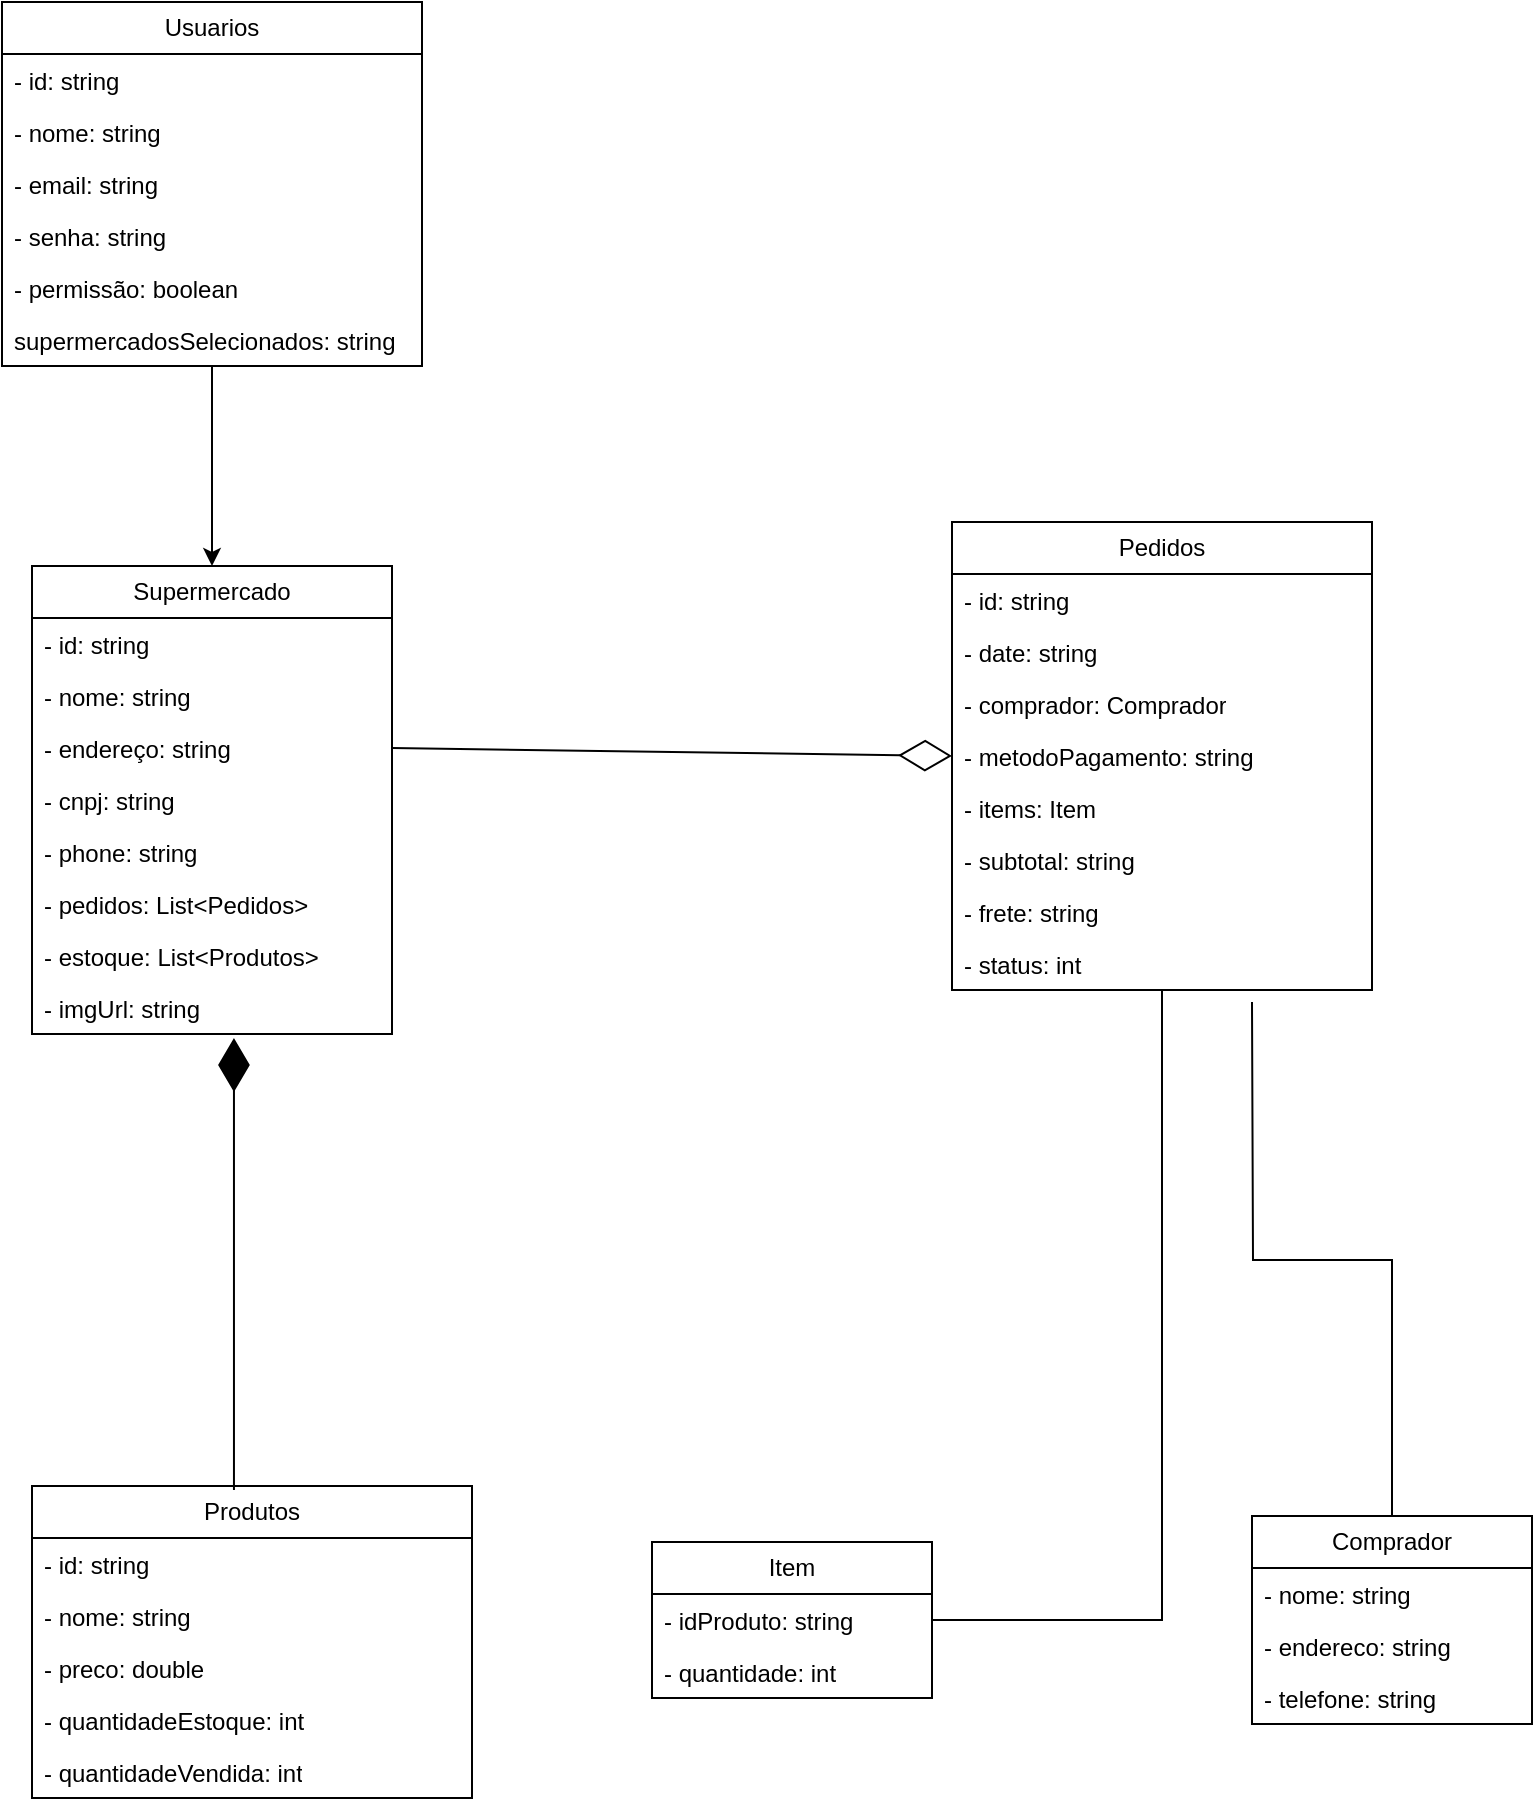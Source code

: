 <mxfile version="22.0.8" type="device">
  <diagram name="Página-1" id="wLR0lV6m7DhB7rDfFLwv">
    <mxGraphModel dx="2385" dy="1465" grid="1" gridSize="10" guides="1" tooltips="1" connect="1" arrows="1" fold="1" page="1" pageScale="1" pageWidth="827" pageHeight="1169" math="0" shadow="0">
      <root>
        <mxCell id="0" />
        <mxCell id="1" parent="0" />
        <mxCell id="L6JFzWwIyAiSuaU2oxK0-1" value="Supermercado" style="swimlane;fontStyle=0;childLayout=stackLayout;horizontal=1;startSize=26;fillColor=none;horizontalStack=0;resizeParent=1;resizeParentMax=0;resizeLast=0;collapsible=1;marginBottom=0;whiteSpace=wrap;html=1;" vertex="1" parent="1">
          <mxGeometry x="70" y="302" width="180" height="234" as="geometry">
            <mxRectangle x="80" y="80" width="120" height="30" as="alternateBounds" />
          </mxGeometry>
        </mxCell>
        <mxCell id="L6JFzWwIyAiSuaU2oxK0-2" value="- id: string" style="text;strokeColor=none;fillColor=none;align=left;verticalAlign=top;spacingLeft=4;spacingRight=4;overflow=hidden;rotatable=0;points=[[0,0.5],[1,0.5]];portConstraint=eastwest;whiteSpace=wrap;html=1;" vertex="1" parent="L6JFzWwIyAiSuaU2oxK0-1">
          <mxGeometry y="26" width="180" height="26" as="geometry" />
        </mxCell>
        <mxCell id="L6JFzWwIyAiSuaU2oxK0-3" value="- nome: string" style="text;strokeColor=none;fillColor=none;align=left;verticalAlign=top;spacingLeft=4;spacingRight=4;overflow=hidden;rotatable=0;points=[[0,0.5],[1,0.5]];portConstraint=eastwest;whiteSpace=wrap;html=1;" vertex="1" parent="L6JFzWwIyAiSuaU2oxK0-1">
          <mxGeometry y="52" width="180" height="26" as="geometry" />
        </mxCell>
        <mxCell id="L6JFzWwIyAiSuaU2oxK0-4" value="- endereço: string" style="text;strokeColor=none;fillColor=none;align=left;verticalAlign=top;spacingLeft=4;spacingRight=4;overflow=hidden;rotatable=0;points=[[0,0.5],[1,0.5]];portConstraint=eastwest;whiteSpace=wrap;html=1;" vertex="1" parent="L6JFzWwIyAiSuaU2oxK0-1">
          <mxGeometry y="78" width="180" height="26" as="geometry" />
        </mxCell>
        <mxCell id="L6JFzWwIyAiSuaU2oxK0-17" value="- cnpj: string" style="text;strokeColor=none;fillColor=none;align=left;verticalAlign=top;spacingLeft=4;spacingRight=4;overflow=hidden;rotatable=0;points=[[0,0.5],[1,0.5]];portConstraint=eastwest;whiteSpace=wrap;html=1;" vertex="1" parent="L6JFzWwIyAiSuaU2oxK0-1">
          <mxGeometry y="104" width="180" height="26" as="geometry" />
        </mxCell>
        <mxCell id="L6JFzWwIyAiSuaU2oxK0-18" value="- phone: string" style="text;strokeColor=none;fillColor=none;align=left;verticalAlign=top;spacingLeft=4;spacingRight=4;overflow=hidden;rotatable=0;points=[[0,0.5],[1,0.5]];portConstraint=eastwest;whiteSpace=wrap;html=1;" vertex="1" parent="L6JFzWwIyAiSuaU2oxK0-1">
          <mxGeometry y="130" width="180" height="26" as="geometry" />
        </mxCell>
        <mxCell id="L6JFzWwIyAiSuaU2oxK0-20" value="- pedidos: List&amp;lt;Pedidos&amp;gt;" style="text;strokeColor=none;fillColor=none;align=left;verticalAlign=top;spacingLeft=4;spacingRight=4;overflow=hidden;rotatable=0;points=[[0,0.5],[1,0.5]];portConstraint=eastwest;whiteSpace=wrap;html=1;" vertex="1" parent="L6JFzWwIyAiSuaU2oxK0-1">
          <mxGeometry y="156" width="180" height="26" as="geometry" />
        </mxCell>
        <mxCell id="L6JFzWwIyAiSuaU2oxK0-19" value="- estoque: List&amp;lt;Produtos&amp;gt;" style="text;strokeColor=none;fillColor=none;align=left;verticalAlign=top;spacingLeft=4;spacingRight=4;overflow=hidden;rotatable=0;points=[[0,0.5],[1,0.5]];portConstraint=eastwest;whiteSpace=wrap;html=1;" vertex="1" parent="L6JFzWwIyAiSuaU2oxK0-1">
          <mxGeometry y="182" width="180" height="26" as="geometry" />
        </mxCell>
        <mxCell id="L6JFzWwIyAiSuaU2oxK0-21" value="- imgUrl: string" style="text;strokeColor=none;fillColor=none;align=left;verticalAlign=top;spacingLeft=4;spacingRight=4;overflow=hidden;rotatable=0;points=[[0,0.5],[1,0.5]];portConstraint=eastwest;whiteSpace=wrap;html=1;" vertex="1" parent="L6JFzWwIyAiSuaU2oxK0-1">
          <mxGeometry y="208" width="180" height="26" as="geometry" />
        </mxCell>
        <mxCell id="L6JFzWwIyAiSuaU2oxK0-5" value="Pedidos" style="swimlane;fontStyle=0;childLayout=stackLayout;horizontal=1;startSize=26;fillColor=none;horizontalStack=0;resizeParent=1;resizeParentMax=0;resizeLast=0;collapsible=1;marginBottom=0;whiteSpace=wrap;html=1;" vertex="1" parent="1">
          <mxGeometry x="530" y="280" width="210" height="234" as="geometry" />
        </mxCell>
        <mxCell id="L6JFzWwIyAiSuaU2oxK0-6" value="- id: string" style="text;strokeColor=none;fillColor=none;align=left;verticalAlign=top;spacingLeft=4;spacingRight=4;overflow=hidden;rotatable=0;points=[[0,0.5],[1,0.5]];portConstraint=eastwest;whiteSpace=wrap;html=1;" vertex="1" parent="L6JFzWwIyAiSuaU2oxK0-5">
          <mxGeometry y="26" width="210" height="26" as="geometry" />
        </mxCell>
        <mxCell id="L6JFzWwIyAiSuaU2oxK0-29" value="- date: string" style="text;strokeColor=none;fillColor=none;align=left;verticalAlign=top;spacingLeft=4;spacingRight=4;overflow=hidden;rotatable=0;points=[[0,0.5],[1,0.5]];portConstraint=eastwest;whiteSpace=wrap;html=1;" vertex="1" parent="L6JFzWwIyAiSuaU2oxK0-5">
          <mxGeometry y="52" width="210" height="26" as="geometry" />
        </mxCell>
        <mxCell id="L6JFzWwIyAiSuaU2oxK0-7" value="- comprador: Comprador" style="text;strokeColor=none;fillColor=none;align=left;verticalAlign=top;spacingLeft=4;spacingRight=4;overflow=hidden;rotatable=0;points=[[0,0.5],[1,0.5]];portConstraint=eastwest;whiteSpace=wrap;html=1;" vertex="1" parent="L6JFzWwIyAiSuaU2oxK0-5">
          <mxGeometry y="78" width="210" height="26" as="geometry" />
        </mxCell>
        <mxCell id="L6JFzWwIyAiSuaU2oxK0-28" value="- metodoPagamento: string" style="text;strokeColor=none;fillColor=none;align=left;verticalAlign=top;spacingLeft=4;spacingRight=4;overflow=hidden;rotatable=0;points=[[0,0.5],[1,0.5]];portConstraint=eastwest;whiteSpace=wrap;html=1;" vertex="1" parent="L6JFzWwIyAiSuaU2oxK0-5">
          <mxGeometry y="104" width="210" height="26" as="geometry" />
        </mxCell>
        <mxCell id="L6JFzWwIyAiSuaU2oxK0-27" value="- items: Item" style="text;strokeColor=none;fillColor=none;align=left;verticalAlign=top;spacingLeft=4;spacingRight=4;overflow=hidden;rotatable=0;points=[[0,0.5],[1,0.5]];portConstraint=eastwest;whiteSpace=wrap;html=1;" vertex="1" parent="L6JFzWwIyAiSuaU2oxK0-5">
          <mxGeometry y="130" width="210" height="26" as="geometry" />
        </mxCell>
        <mxCell id="L6JFzWwIyAiSuaU2oxK0-26" value="- subtotal: string" style="text;strokeColor=none;fillColor=none;align=left;verticalAlign=top;spacingLeft=4;spacingRight=4;overflow=hidden;rotatable=0;points=[[0,0.5],[1,0.5]];portConstraint=eastwest;whiteSpace=wrap;html=1;" vertex="1" parent="L6JFzWwIyAiSuaU2oxK0-5">
          <mxGeometry y="156" width="210" height="26" as="geometry" />
        </mxCell>
        <mxCell id="L6JFzWwIyAiSuaU2oxK0-25" value="- frete: string" style="text;strokeColor=none;fillColor=none;align=left;verticalAlign=top;spacingLeft=4;spacingRight=4;overflow=hidden;rotatable=0;points=[[0,0.5],[1,0.5]];portConstraint=eastwest;whiteSpace=wrap;html=1;" vertex="1" parent="L6JFzWwIyAiSuaU2oxK0-5">
          <mxGeometry y="182" width="210" height="26" as="geometry" />
        </mxCell>
        <mxCell id="L6JFzWwIyAiSuaU2oxK0-8" value="- status: int" style="text;strokeColor=none;fillColor=none;align=left;verticalAlign=top;spacingLeft=4;spacingRight=4;overflow=hidden;rotatable=0;points=[[0,0.5],[1,0.5]];portConstraint=eastwest;whiteSpace=wrap;html=1;" vertex="1" parent="L6JFzWwIyAiSuaU2oxK0-5">
          <mxGeometry y="208" width="210" height="26" as="geometry" />
        </mxCell>
        <mxCell id="L6JFzWwIyAiSuaU2oxK0-9" value="Produtos" style="swimlane;fontStyle=0;childLayout=stackLayout;horizontal=1;startSize=26;fillColor=none;horizontalStack=0;resizeParent=1;resizeParentMax=0;resizeLast=0;collapsible=1;marginBottom=0;whiteSpace=wrap;html=1;" vertex="1" parent="1">
          <mxGeometry x="70" y="762" width="220" height="156" as="geometry" />
        </mxCell>
        <mxCell id="L6JFzWwIyAiSuaU2oxK0-10" value="- id: string" style="text;strokeColor=none;fillColor=none;align=left;verticalAlign=top;spacingLeft=4;spacingRight=4;overflow=hidden;rotatable=0;points=[[0,0.5],[1,0.5]];portConstraint=eastwest;whiteSpace=wrap;html=1;" vertex="1" parent="L6JFzWwIyAiSuaU2oxK0-9">
          <mxGeometry y="26" width="220" height="26" as="geometry" />
        </mxCell>
        <mxCell id="L6JFzWwIyAiSuaU2oxK0-30" value="- nome: string" style="text;strokeColor=none;fillColor=none;align=left;verticalAlign=top;spacingLeft=4;spacingRight=4;overflow=hidden;rotatable=0;points=[[0,0.5],[1,0.5]];portConstraint=eastwest;whiteSpace=wrap;html=1;" vertex="1" parent="L6JFzWwIyAiSuaU2oxK0-9">
          <mxGeometry y="52" width="220" height="26" as="geometry" />
        </mxCell>
        <mxCell id="L6JFzWwIyAiSuaU2oxK0-11" value="- preco: double" style="text;strokeColor=none;fillColor=none;align=left;verticalAlign=top;spacingLeft=4;spacingRight=4;overflow=hidden;rotatable=0;points=[[0,0.5],[1,0.5]];portConstraint=eastwest;whiteSpace=wrap;html=1;" vertex="1" parent="L6JFzWwIyAiSuaU2oxK0-9">
          <mxGeometry y="78" width="220" height="26" as="geometry" />
        </mxCell>
        <mxCell id="L6JFzWwIyAiSuaU2oxK0-31" value="- quantidadeEstoque: int" style="text;strokeColor=none;fillColor=none;align=left;verticalAlign=top;spacingLeft=4;spacingRight=4;overflow=hidden;rotatable=0;points=[[0,0.5],[1,0.5]];portConstraint=eastwest;whiteSpace=wrap;html=1;" vertex="1" parent="L6JFzWwIyAiSuaU2oxK0-9">
          <mxGeometry y="104" width="220" height="26" as="geometry" />
        </mxCell>
        <mxCell id="L6JFzWwIyAiSuaU2oxK0-12" value="- quantidadeVendida: int" style="text;strokeColor=none;fillColor=none;align=left;verticalAlign=top;spacingLeft=4;spacingRight=4;overflow=hidden;rotatable=0;points=[[0,0.5],[1,0.5]];portConstraint=eastwest;whiteSpace=wrap;html=1;" vertex="1" parent="L6JFzWwIyAiSuaU2oxK0-9">
          <mxGeometry y="130" width="220" height="26" as="geometry" />
        </mxCell>
        <mxCell id="L6JFzWwIyAiSuaU2oxK0-44" style="edgeStyle=orthogonalEdgeStyle;rounded=0;orthogonalLoop=1;jettySize=auto;html=1;entryX=0.5;entryY=0;entryDx=0;entryDy=0;" edge="1" parent="1" source="L6JFzWwIyAiSuaU2oxK0-13" target="L6JFzWwIyAiSuaU2oxK0-1">
          <mxGeometry relative="1" as="geometry" />
        </mxCell>
        <mxCell id="L6JFzWwIyAiSuaU2oxK0-13" value="Usuarios" style="swimlane;fontStyle=0;childLayout=stackLayout;horizontal=1;startSize=26;fillColor=none;horizontalStack=0;resizeParent=1;resizeParentMax=0;resizeLast=0;collapsible=1;marginBottom=0;whiteSpace=wrap;html=1;" vertex="1" parent="1">
          <mxGeometry x="55" y="20" width="210" height="182" as="geometry" />
        </mxCell>
        <mxCell id="L6JFzWwIyAiSuaU2oxK0-14" value="- id: string" style="text;strokeColor=none;fillColor=none;align=left;verticalAlign=top;spacingLeft=4;spacingRight=4;overflow=hidden;rotatable=0;points=[[0,0.5],[1,0.5]];portConstraint=eastwest;whiteSpace=wrap;html=1;" vertex="1" parent="L6JFzWwIyAiSuaU2oxK0-13">
          <mxGeometry y="26" width="210" height="26" as="geometry" />
        </mxCell>
        <mxCell id="L6JFzWwIyAiSuaU2oxK0-15" value="- nome: string" style="text;strokeColor=none;fillColor=none;align=left;verticalAlign=top;spacingLeft=4;spacingRight=4;overflow=hidden;rotatable=0;points=[[0,0.5],[1,0.5]];portConstraint=eastwest;whiteSpace=wrap;html=1;" vertex="1" parent="L6JFzWwIyAiSuaU2oxK0-13">
          <mxGeometry y="52" width="210" height="26" as="geometry" />
        </mxCell>
        <mxCell id="L6JFzWwIyAiSuaU2oxK0-22" value="- email: string" style="text;strokeColor=none;fillColor=none;align=left;verticalAlign=top;spacingLeft=4;spacingRight=4;overflow=hidden;rotatable=0;points=[[0,0.5],[1,0.5]];portConstraint=eastwest;whiteSpace=wrap;html=1;" vertex="1" parent="L6JFzWwIyAiSuaU2oxK0-13">
          <mxGeometry y="78" width="210" height="26" as="geometry" />
        </mxCell>
        <mxCell id="L6JFzWwIyAiSuaU2oxK0-16" value="- senha: string" style="text;strokeColor=none;fillColor=none;align=left;verticalAlign=top;spacingLeft=4;spacingRight=4;overflow=hidden;rotatable=0;points=[[0,0.5],[1,0.5]];portConstraint=eastwest;whiteSpace=wrap;html=1;" vertex="1" parent="L6JFzWwIyAiSuaU2oxK0-13">
          <mxGeometry y="104" width="210" height="26" as="geometry" />
        </mxCell>
        <mxCell id="L6JFzWwIyAiSuaU2oxK0-23" value="- permissão: boolean" style="text;strokeColor=none;fillColor=none;align=left;verticalAlign=top;spacingLeft=4;spacingRight=4;overflow=hidden;rotatable=0;points=[[0,0.5],[1,0.5]];portConstraint=eastwest;whiteSpace=wrap;html=1;" vertex="1" parent="L6JFzWwIyAiSuaU2oxK0-13">
          <mxGeometry y="130" width="210" height="26" as="geometry" />
        </mxCell>
        <mxCell id="L6JFzWwIyAiSuaU2oxK0-24" value="supermercadosSelecionados: string" style="text;strokeColor=none;fillColor=none;align=left;verticalAlign=top;spacingLeft=4;spacingRight=4;overflow=hidden;rotatable=0;points=[[0,0.5],[1,0.5]];portConstraint=eastwest;whiteSpace=wrap;html=1;" vertex="1" parent="L6JFzWwIyAiSuaU2oxK0-13">
          <mxGeometry y="156" width="210" height="26" as="geometry" />
        </mxCell>
        <mxCell id="L6JFzWwIyAiSuaU2oxK0-43" style="edgeStyle=orthogonalEdgeStyle;rounded=0;orthogonalLoop=1;jettySize=auto;html=1;endArrow=none;endFill=0;" edge="1" parent="1" source="L6JFzWwIyAiSuaU2oxK0-32">
          <mxGeometry relative="1" as="geometry">
            <mxPoint x="680" y="520" as="targetPoint" />
          </mxGeometry>
        </mxCell>
        <mxCell id="L6JFzWwIyAiSuaU2oxK0-32" value="Comprador" style="swimlane;fontStyle=0;childLayout=stackLayout;horizontal=1;startSize=26;fillColor=none;horizontalStack=0;resizeParent=1;resizeParentMax=0;resizeLast=0;collapsible=1;marginBottom=0;whiteSpace=wrap;html=1;" vertex="1" parent="1">
          <mxGeometry x="680" y="777" width="140" height="104" as="geometry" />
        </mxCell>
        <mxCell id="L6JFzWwIyAiSuaU2oxK0-33" value="- nome: string" style="text;strokeColor=none;fillColor=none;align=left;verticalAlign=top;spacingLeft=4;spacingRight=4;overflow=hidden;rotatable=0;points=[[0,0.5],[1,0.5]];portConstraint=eastwest;whiteSpace=wrap;html=1;" vertex="1" parent="L6JFzWwIyAiSuaU2oxK0-32">
          <mxGeometry y="26" width="140" height="26" as="geometry" />
        </mxCell>
        <mxCell id="L6JFzWwIyAiSuaU2oxK0-34" value="- endereco: string" style="text;strokeColor=none;fillColor=none;align=left;verticalAlign=top;spacingLeft=4;spacingRight=4;overflow=hidden;rotatable=0;points=[[0,0.5],[1,0.5]];portConstraint=eastwest;whiteSpace=wrap;html=1;" vertex="1" parent="L6JFzWwIyAiSuaU2oxK0-32">
          <mxGeometry y="52" width="140" height="26" as="geometry" />
        </mxCell>
        <mxCell id="L6JFzWwIyAiSuaU2oxK0-35" value="- telefone: string" style="text;strokeColor=none;fillColor=none;align=left;verticalAlign=top;spacingLeft=4;spacingRight=4;overflow=hidden;rotatable=0;points=[[0,0.5],[1,0.5]];portConstraint=eastwest;whiteSpace=wrap;html=1;" vertex="1" parent="L6JFzWwIyAiSuaU2oxK0-32">
          <mxGeometry y="78" width="140" height="26" as="geometry" />
        </mxCell>
        <mxCell id="L6JFzWwIyAiSuaU2oxK0-42" style="edgeStyle=orthogonalEdgeStyle;rounded=0;orthogonalLoop=1;jettySize=auto;html=1;entryX=0.5;entryY=1;entryDx=0;entryDy=0;endArrow=none;endFill=0;" edge="1" parent="1" source="L6JFzWwIyAiSuaU2oxK0-36" target="L6JFzWwIyAiSuaU2oxK0-5">
          <mxGeometry relative="1" as="geometry" />
        </mxCell>
        <mxCell id="L6JFzWwIyAiSuaU2oxK0-36" value="Item" style="swimlane;fontStyle=0;childLayout=stackLayout;horizontal=1;startSize=26;fillColor=none;horizontalStack=0;resizeParent=1;resizeParentMax=0;resizeLast=0;collapsible=1;marginBottom=0;whiteSpace=wrap;html=1;" vertex="1" parent="1">
          <mxGeometry x="380" y="790" width="140" height="78" as="geometry" />
        </mxCell>
        <mxCell id="L6JFzWwIyAiSuaU2oxK0-37" value="- idProduto: string" style="text;strokeColor=none;fillColor=none;align=left;verticalAlign=top;spacingLeft=4;spacingRight=4;overflow=hidden;rotatable=0;points=[[0,0.5],[1,0.5]];portConstraint=eastwest;whiteSpace=wrap;html=1;" vertex="1" parent="L6JFzWwIyAiSuaU2oxK0-36">
          <mxGeometry y="26" width="140" height="26" as="geometry" />
        </mxCell>
        <mxCell id="L6JFzWwIyAiSuaU2oxK0-38" value="- quantidade: int" style="text;strokeColor=none;fillColor=none;align=left;verticalAlign=top;spacingLeft=4;spacingRight=4;overflow=hidden;rotatable=0;points=[[0,0.5],[1,0.5]];portConstraint=eastwest;whiteSpace=wrap;html=1;" vertex="1" parent="L6JFzWwIyAiSuaU2oxK0-36">
          <mxGeometry y="52" width="140" height="26" as="geometry" />
        </mxCell>
        <mxCell id="L6JFzWwIyAiSuaU2oxK0-40" value="" style="endArrow=diamondThin;endFill=1;endSize=24;html=1;rounded=0;exitX=0.459;exitY=0.013;exitDx=0;exitDy=0;exitPerimeter=0;entryX=0.561;entryY=1.077;entryDx=0;entryDy=0;entryPerimeter=0;" edge="1" parent="1" source="L6JFzWwIyAiSuaU2oxK0-9" target="L6JFzWwIyAiSuaU2oxK0-21">
          <mxGeometry width="160" relative="1" as="geometry">
            <mxPoint x="169.5" y="400" as="sourcePoint" />
            <mxPoint x="170" y="320" as="targetPoint" />
          </mxGeometry>
        </mxCell>
        <mxCell id="L6JFzWwIyAiSuaU2oxK0-41" value="" style="endArrow=diamondThin;endFill=0;endSize=24;html=1;rounded=0;entryX=0;entryY=0.5;entryDx=0;entryDy=0;exitX=1;exitY=0.5;exitDx=0;exitDy=0;" edge="1" parent="1" source="L6JFzWwIyAiSuaU2oxK0-4" target="L6JFzWwIyAiSuaU2oxK0-28">
          <mxGeometry width="160" relative="1" as="geometry">
            <mxPoint x="260" y="200" as="sourcePoint" />
            <mxPoint x="510" y="200" as="targetPoint" />
          </mxGeometry>
        </mxCell>
      </root>
    </mxGraphModel>
  </diagram>
</mxfile>
